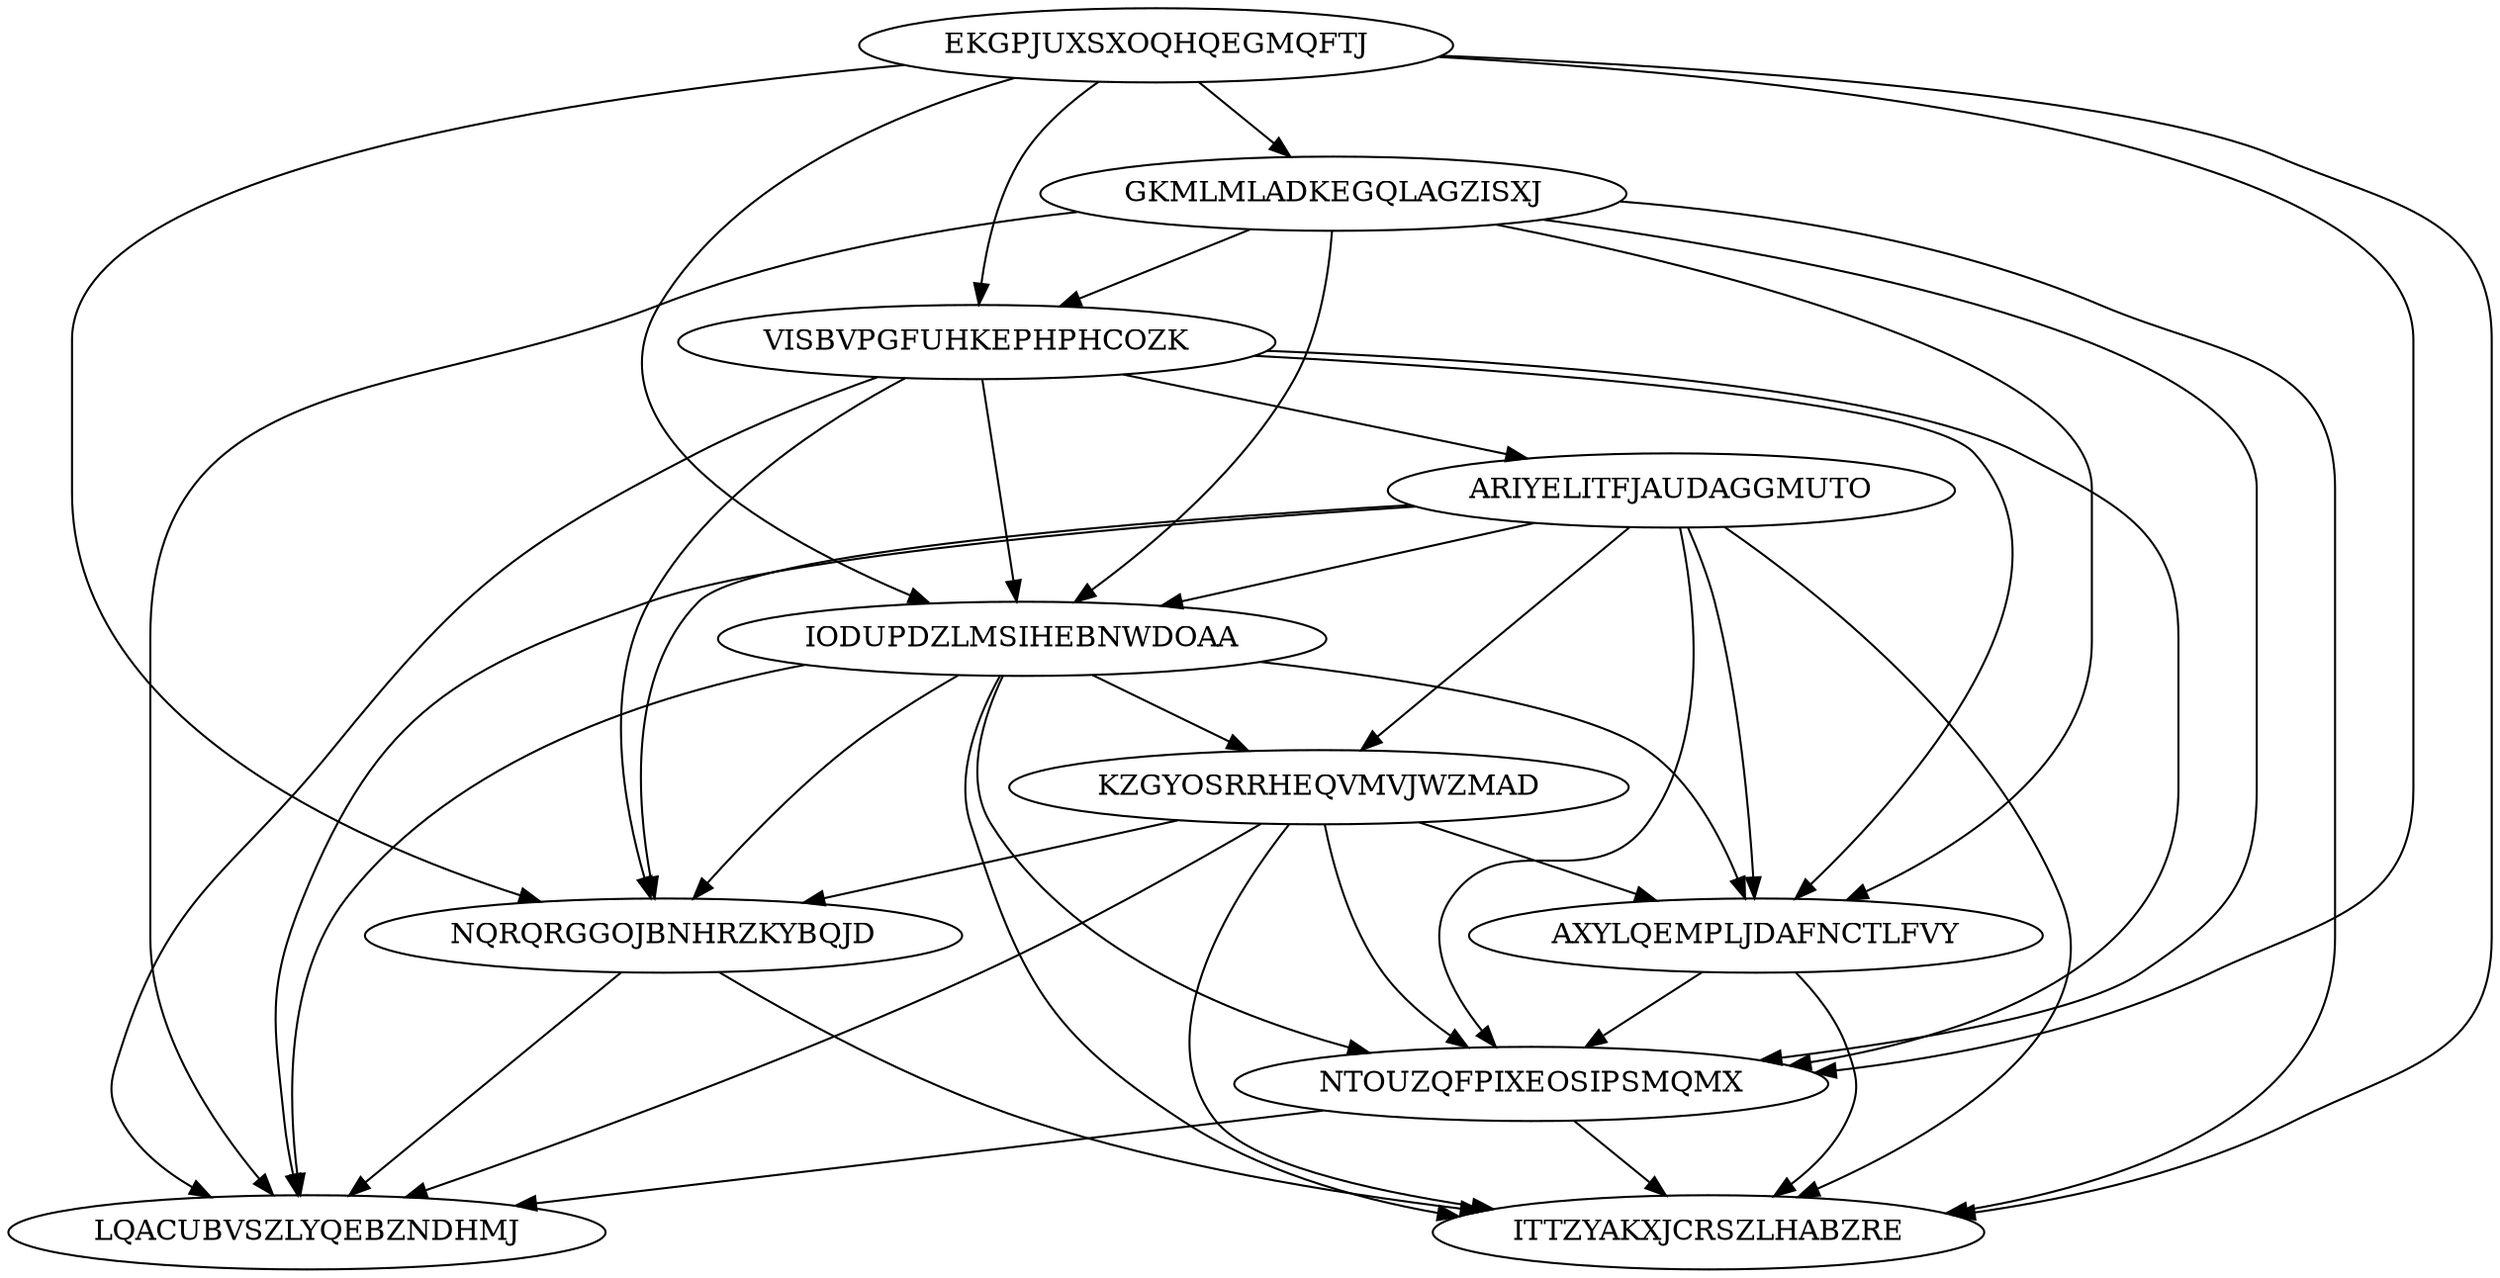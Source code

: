digraph "N11M42" {
	EKGPJUXSXOQHQEGMQFTJ			[Weight=19, Start=0, Processor=1];
	GKMLMLADKEGQLAGZISXJ			[Weight=10, Start=19, Processor=1];
	VISBVPGFUHKEPHPHCOZK			[Weight=19, Start=29, Processor=1];
	ARIYELITFJAUDAGGMUTO			[Weight=15, Start=48, Processor=1];
	IODUPDZLMSIHEBNWDOAA			[Weight=14, Start=63, Processor=1];
	KZGYOSRRHEQVMVJWZMAD			[Weight=17, Start=77, Processor=1];
	AXYLQEMPLJDAFNCTLFVY			[Weight=10, Start=94, Processor=1];
	NTOUZQFPIXEOSIPSMQMX			[Weight=15, Start=104, Processor=1];
	NQRQRGGOJBNHRZKYBQJD			[Weight=16, Start=110, Processor=2];
	LQACUBVSZLYQEBZNDHMJ			[Weight=17, Start=131, Processor=2];
	ITTZYAKXJCRSZLHABZRE			[Weight=14, Start=142, Processor=3];
	GKMLMLADKEGQLAGZISXJ -> AXYLQEMPLJDAFNCTLFVY		[Weight=17];
	IODUPDZLMSIHEBNWDOAA -> AXYLQEMPLJDAFNCTLFVY		[Weight=11];
	IODUPDZLMSIHEBNWDOAA -> LQACUBVSZLYQEBZNDHMJ		[Weight=18];
	AXYLQEMPLJDAFNCTLFVY -> ITTZYAKXJCRSZLHABZRE		[Weight=18];
	IODUPDZLMSIHEBNWDOAA -> ITTZYAKXJCRSZLHABZRE		[Weight=19];
	IODUPDZLMSIHEBNWDOAA -> NTOUZQFPIXEOSIPSMQMX		[Weight=10];
	KZGYOSRRHEQVMVJWZMAD -> NTOUZQFPIXEOSIPSMQMX		[Weight=12];
	KZGYOSRRHEQVMVJWZMAD -> NQRQRGGOJBNHRZKYBQJD		[Weight=16];
	EKGPJUXSXOQHQEGMQFTJ -> VISBVPGFUHKEPHPHCOZK		[Weight=13];
	EKGPJUXSXOQHQEGMQFTJ -> NTOUZQFPIXEOSIPSMQMX		[Weight=16];
	VISBVPGFUHKEPHPHCOZK -> LQACUBVSZLYQEBZNDHMJ		[Weight=11];
	GKMLMLADKEGQLAGZISXJ -> NTOUZQFPIXEOSIPSMQMX		[Weight=10];
	VISBVPGFUHKEPHPHCOZK -> AXYLQEMPLJDAFNCTLFVY		[Weight=20];
	EKGPJUXSXOQHQEGMQFTJ -> GKMLMLADKEGQLAGZISXJ		[Weight=10];
	NTOUZQFPIXEOSIPSMQMX -> LQACUBVSZLYQEBZNDHMJ		[Weight=12];
	KZGYOSRRHEQVMVJWZMAD -> LQACUBVSZLYQEBZNDHMJ		[Weight=10];
	ARIYELITFJAUDAGGMUTO -> LQACUBVSZLYQEBZNDHMJ		[Weight=11];
	ARIYELITFJAUDAGGMUTO -> NTOUZQFPIXEOSIPSMQMX		[Weight=13];
	KZGYOSRRHEQVMVJWZMAD -> ITTZYAKXJCRSZLHABZRE		[Weight=11];
	ARIYELITFJAUDAGGMUTO -> ITTZYAKXJCRSZLHABZRE		[Weight=20];
	GKMLMLADKEGQLAGZISXJ -> ITTZYAKXJCRSZLHABZRE		[Weight=14];
	GKMLMLADKEGQLAGZISXJ -> IODUPDZLMSIHEBNWDOAA		[Weight=20];
	GKMLMLADKEGQLAGZISXJ -> LQACUBVSZLYQEBZNDHMJ		[Weight=19];
	KZGYOSRRHEQVMVJWZMAD -> AXYLQEMPLJDAFNCTLFVY		[Weight=10];
	VISBVPGFUHKEPHPHCOZK -> ARIYELITFJAUDAGGMUTO		[Weight=10];
	ARIYELITFJAUDAGGMUTO -> IODUPDZLMSIHEBNWDOAA		[Weight=18];
	NTOUZQFPIXEOSIPSMQMX -> ITTZYAKXJCRSZLHABZRE		[Weight=17];
	VISBVPGFUHKEPHPHCOZK -> IODUPDZLMSIHEBNWDOAA		[Weight=16];
	ARIYELITFJAUDAGGMUTO -> NQRQRGGOJBNHRZKYBQJD		[Weight=10];
	VISBVPGFUHKEPHPHCOZK -> NTOUZQFPIXEOSIPSMQMX		[Weight=12];
	ARIYELITFJAUDAGGMUTO -> KZGYOSRRHEQVMVJWZMAD		[Weight=18];
	VISBVPGFUHKEPHPHCOZK -> NQRQRGGOJBNHRZKYBQJD		[Weight=20];
	EKGPJUXSXOQHQEGMQFTJ -> NQRQRGGOJBNHRZKYBQJD		[Weight=11];
	EKGPJUXSXOQHQEGMQFTJ -> IODUPDZLMSIHEBNWDOAA		[Weight=15];
	IODUPDZLMSIHEBNWDOAA -> NQRQRGGOJBNHRZKYBQJD		[Weight=19];
	GKMLMLADKEGQLAGZISXJ -> VISBVPGFUHKEPHPHCOZK		[Weight=18];
	IODUPDZLMSIHEBNWDOAA -> KZGYOSRRHEQVMVJWZMAD		[Weight=10];
	NQRQRGGOJBNHRZKYBQJD -> LQACUBVSZLYQEBZNDHMJ		[Weight=20];
	NQRQRGGOJBNHRZKYBQJD -> ITTZYAKXJCRSZLHABZRE		[Weight=16];
	ARIYELITFJAUDAGGMUTO -> AXYLQEMPLJDAFNCTLFVY		[Weight=13];
	EKGPJUXSXOQHQEGMQFTJ -> ITTZYAKXJCRSZLHABZRE		[Weight=11];
	AXYLQEMPLJDAFNCTLFVY -> NTOUZQFPIXEOSIPSMQMX		[Weight=20];
}
